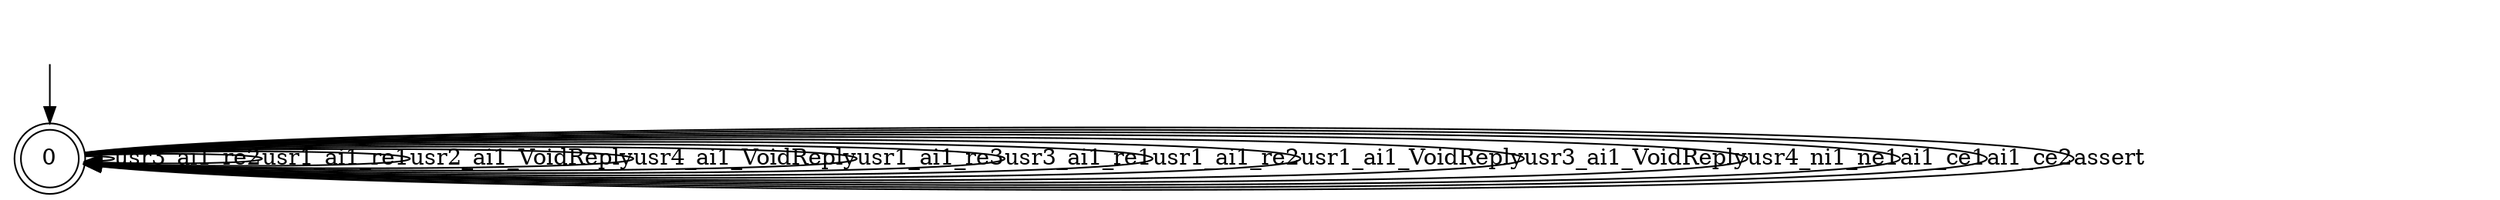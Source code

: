 digraph T5 {
0 [label="0", shape=doublecircle];
0 -> 0  [label="usr3_ai1_re2"];
0 -> 0  [label="usr1_ai1_re1"];
0 -> 0  [label="usr2_ai1_VoidReply"];
0 -> 0  [label="usr4_ai1_VoidReply"];
0 -> 0  [label="usr1_ai1_re3"];
0 -> 0  [label="usr3_ai1_re1"];
0 -> 0  [label="usr1_ai1_re2"];
0 -> 0  [label="usr1_ai1_VoidReply"];
0 -> 0  [label="usr3_ai1_VoidReply"];
0 -> 0  [label="usr4_ni1_ne1"];
0 -> 0  [label="ai1_ce1"];
0 -> 0  [label="ai1_ce2"];
0 -> 0  [label="assert"];
__start0 [label="", shape=none];
__start0 -> 0  [label=""];
}
